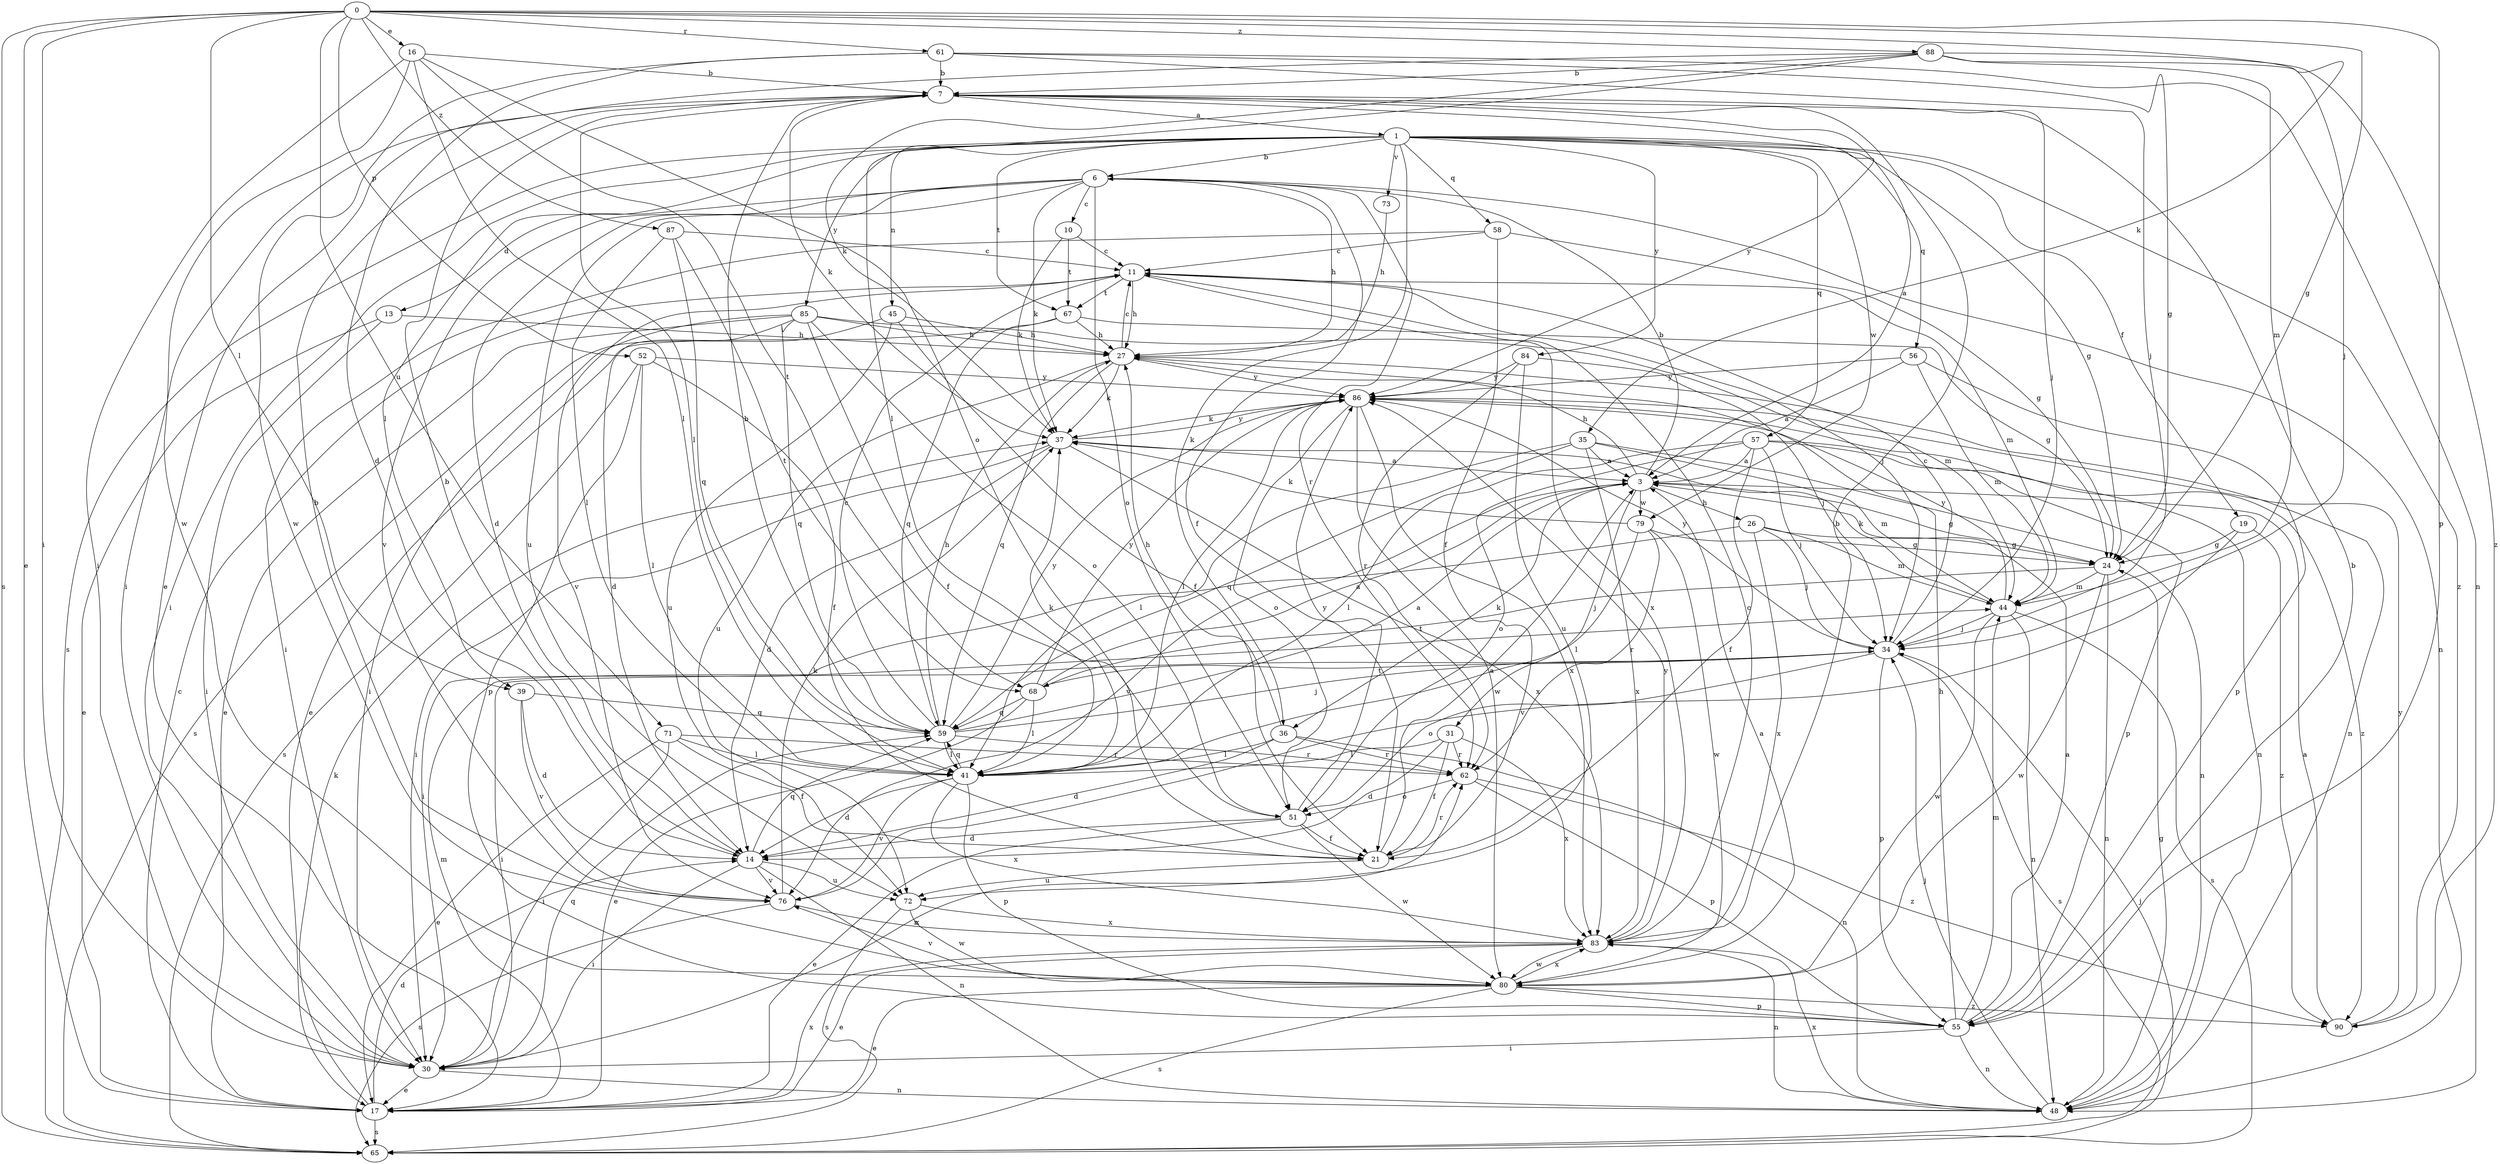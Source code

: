 strict digraph  {
0;
1;
3;
6;
7;
10;
11;
13;
14;
16;
17;
19;
21;
24;
26;
27;
30;
31;
34;
35;
36;
37;
39;
41;
44;
45;
48;
51;
52;
55;
56;
57;
58;
59;
61;
62;
65;
67;
68;
71;
72;
73;
76;
79;
80;
83;
84;
85;
86;
87;
88;
90;
0 -> 16  [label=e];
0 -> 17  [label=e];
0 -> 24  [label=g];
0 -> 30  [label=i];
0 -> 35  [label=k];
0 -> 39  [label=l];
0 -> 52  [label=p];
0 -> 55  [label=p];
0 -> 61  [label=r];
0 -> 65  [label=s];
0 -> 71  [label=u];
0 -> 87  [label=z];
0 -> 88  [label=z];
1 -> 6  [label=b];
1 -> 19  [label=f];
1 -> 24  [label=g];
1 -> 30  [label=i];
1 -> 36  [label=k];
1 -> 39  [label=l];
1 -> 45  [label=n];
1 -> 56  [label=q];
1 -> 57  [label=q];
1 -> 58  [label=q];
1 -> 65  [label=s];
1 -> 67  [label=t];
1 -> 73  [label=v];
1 -> 79  [label=w];
1 -> 84  [label=y];
1 -> 85  [label=y];
1 -> 90  [label=z];
3 -> 6  [label=b];
3 -> 24  [label=g];
3 -> 26  [label=h];
3 -> 27  [label=h];
3 -> 31  [label=j];
3 -> 36  [label=k];
3 -> 76  [label=v];
3 -> 79  [label=w];
6 -> 10  [label=c];
6 -> 13  [label=d];
6 -> 14  [label=d];
6 -> 21  [label=f];
6 -> 27  [label=h];
6 -> 37  [label=k];
6 -> 48  [label=n];
6 -> 51  [label=o];
6 -> 62  [label=r];
6 -> 72  [label=u];
6 -> 76  [label=v];
7 -> 1  [label=a];
7 -> 3  [label=a];
7 -> 30  [label=i];
7 -> 34  [label=j];
7 -> 37  [label=k];
7 -> 41  [label=l];
7 -> 86  [label=y];
10 -> 11  [label=c];
10 -> 37  [label=k];
10 -> 67  [label=t];
11 -> 27  [label=h];
11 -> 34  [label=j];
11 -> 44  [label=m];
11 -> 67  [label=t];
11 -> 76  [label=v];
11 -> 83  [label=x];
13 -> 17  [label=e];
13 -> 27  [label=h];
13 -> 30  [label=i];
14 -> 7  [label=b];
14 -> 30  [label=i];
14 -> 48  [label=n];
14 -> 59  [label=q];
14 -> 72  [label=u];
14 -> 76  [label=v];
16 -> 7  [label=b];
16 -> 30  [label=i];
16 -> 41  [label=l];
16 -> 51  [label=o];
16 -> 68  [label=t];
16 -> 80  [label=w];
17 -> 11  [label=c];
17 -> 14  [label=d];
17 -> 37  [label=k];
17 -> 44  [label=m];
17 -> 65  [label=s];
17 -> 83  [label=x];
19 -> 24  [label=g];
19 -> 76  [label=v];
19 -> 90  [label=z];
21 -> 3  [label=a];
21 -> 62  [label=r];
21 -> 72  [label=u];
24 -> 44  [label=m];
24 -> 48  [label=n];
24 -> 68  [label=t];
24 -> 80  [label=w];
26 -> 24  [label=g];
26 -> 30  [label=i];
26 -> 34  [label=j];
26 -> 44  [label=m];
26 -> 83  [label=x];
27 -> 11  [label=c];
27 -> 37  [label=k];
27 -> 48  [label=n];
27 -> 59  [label=q];
27 -> 72  [label=u];
27 -> 86  [label=y];
30 -> 17  [label=e];
30 -> 48  [label=n];
30 -> 59  [label=q];
30 -> 62  [label=r];
31 -> 14  [label=d];
31 -> 21  [label=f];
31 -> 41  [label=l];
31 -> 62  [label=r];
31 -> 83  [label=x];
34 -> 11  [label=c];
34 -> 30  [label=i];
34 -> 51  [label=o];
34 -> 55  [label=p];
34 -> 65  [label=s];
34 -> 68  [label=t];
34 -> 86  [label=y];
35 -> 3  [label=a];
35 -> 41  [label=l];
35 -> 44  [label=m];
35 -> 48  [label=n];
35 -> 59  [label=q];
35 -> 83  [label=x];
36 -> 14  [label=d];
36 -> 27  [label=h];
36 -> 41  [label=l];
36 -> 48  [label=n];
36 -> 62  [label=r];
37 -> 3  [label=a];
37 -> 14  [label=d];
37 -> 30  [label=i];
37 -> 83  [label=x];
37 -> 86  [label=y];
39 -> 14  [label=d];
39 -> 59  [label=q];
39 -> 76  [label=v];
41 -> 14  [label=d];
41 -> 37  [label=k];
41 -> 55  [label=p];
41 -> 59  [label=q];
41 -> 76  [label=v];
41 -> 83  [label=x];
44 -> 34  [label=j];
44 -> 37  [label=k];
44 -> 48  [label=n];
44 -> 65  [label=s];
44 -> 80  [label=w];
44 -> 86  [label=y];
45 -> 21  [label=f];
45 -> 27  [label=h];
45 -> 65  [label=s];
45 -> 72  [label=u];
48 -> 24  [label=g];
48 -> 34  [label=j];
48 -> 83  [label=x];
51 -> 14  [label=d];
51 -> 17  [label=e];
51 -> 21  [label=f];
51 -> 80  [label=w];
51 -> 86  [label=y];
52 -> 21  [label=f];
52 -> 41  [label=l];
52 -> 55  [label=p];
52 -> 65  [label=s];
52 -> 86  [label=y];
55 -> 3  [label=a];
55 -> 7  [label=b];
55 -> 27  [label=h];
55 -> 30  [label=i];
55 -> 44  [label=m];
55 -> 48  [label=n];
56 -> 3  [label=a];
56 -> 44  [label=m];
56 -> 55  [label=p];
56 -> 86  [label=y];
57 -> 3  [label=a];
57 -> 21  [label=f];
57 -> 34  [label=j];
57 -> 41  [label=l];
57 -> 51  [label=o];
57 -> 55  [label=p];
57 -> 90  [label=z];
58 -> 11  [label=c];
58 -> 21  [label=f];
58 -> 24  [label=g];
58 -> 30  [label=i];
59 -> 3  [label=a];
59 -> 7  [label=b];
59 -> 11  [label=c];
59 -> 27  [label=h];
59 -> 34  [label=j];
59 -> 41  [label=l];
59 -> 62  [label=r];
59 -> 86  [label=y];
61 -> 7  [label=b];
61 -> 14  [label=d];
61 -> 24  [label=g];
61 -> 34  [label=j];
61 -> 48  [label=n];
61 -> 80  [label=w];
62 -> 51  [label=o];
62 -> 55  [label=p];
62 -> 90  [label=z];
65 -> 34  [label=j];
67 -> 17  [label=e];
67 -> 24  [label=g];
67 -> 27  [label=h];
67 -> 59  [label=q];
68 -> 3  [label=a];
68 -> 17  [label=e];
68 -> 41  [label=l];
68 -> 59  [label=q];
68 -> 86  [label=y];
71 -> 17  [label=e];
71 -> 21  [label=f];
71 -> 30  [label=i];
71 -> 41  [label=l];
71 -> 62  [label=r];
72 -> 65  [label=s];
72 -> 80  [label=w];
72 -> 83  [label=x];
73 -> 27  [label=h];
76 -> 7  [label=b];
76 -> 37  [label=k];
76 -> 65  [label=s];
76 -> 83  [label=x];
79 -> 24  [label=g];
79 -> 37  [label=k];
79 -> 41  [label=l];
79 -> 62  [label=r];
79 -> 80  [label=w];
80 -> 3  [label=a];
80 -> 17  [label=e];
80 -> 55  [label=p];
80 -> 65  [label=s];
80 -> 76  [label=v];
80 -> 83  [label=x];
80 -> 90  [label=z];
83 -> 7  [label=b];
83 -> 11  [label=c];
83 -> 17  [label=e];
83 -> 48  [label=n];
83 -> 80  [label=w];
83 -> 86  [label=y];
84 -> 34  [label=j];
84 -> 62  [label=r];
84 -> 72  [label=u];
84 -> 86  [label=y];
85 -> 14  [label=d];
85 -> 17  [label=e];
85 -> 21  [label=f];
85 -> 27  [label=h];
85 -> 30  [label=i];
85 -> 44  [label=m];
85 -> 51  [label=o];
85 -> 59  [label=q];
86 -> 37  [label=k];
86 -> 41  [label=l];
86 -> 48  [label=n];
86 -> 51  [label=o];
86 -> 80  [label=w];
86 -> 83  [label=x];
87 -> 11  [label=c];
87 -> 41  [label=l];
87 -> 59  [label=q];
87 -> 68  [label=t];
88 -> 7  [label=b];
88 -> 17  [label=e];
88 -> 34  [label=j];
88 -> 37  [label=k];
88 -> 41  [label=l];
88 -> 44  [label=m];
88 -> 90  [label=z];
90 -> 3  [label=a];
90 -> 86  [label=y];
}
